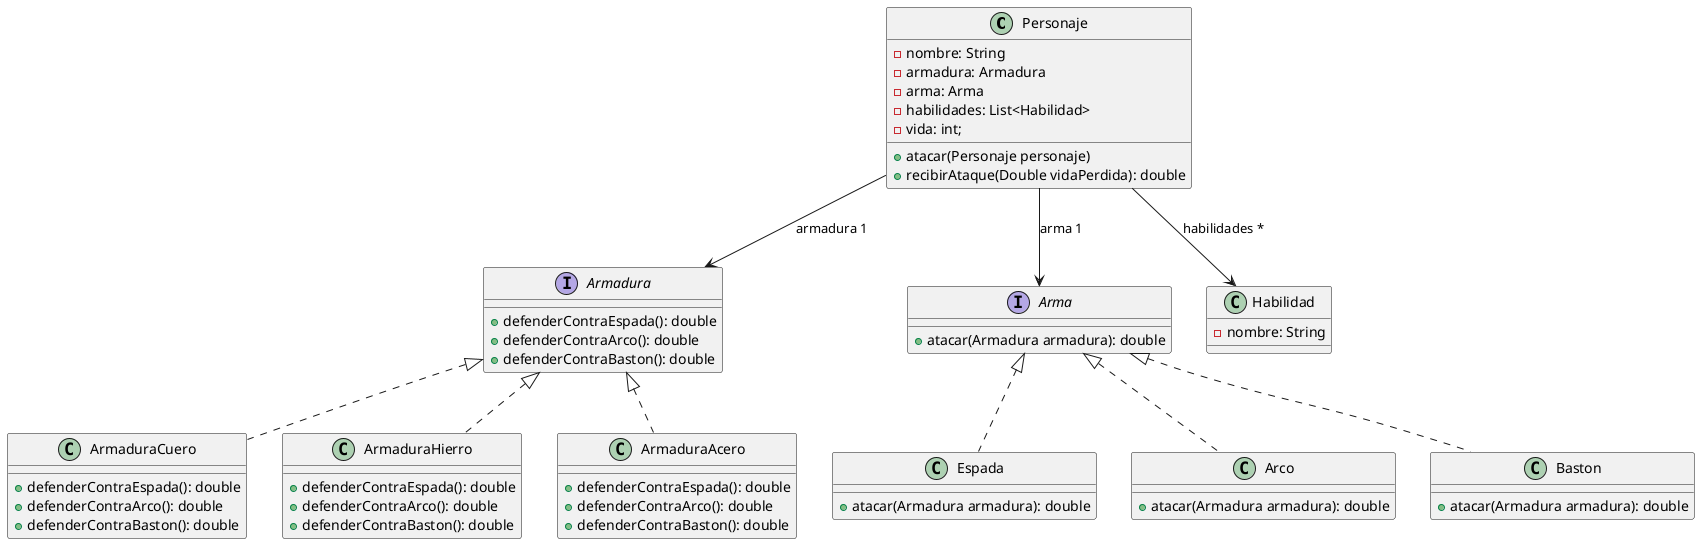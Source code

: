 @startuml

class Personaje {
    -nombre: String
    -armadura: Armadura
    -arma: Arma
    -habilidades: List<Habilidad>
    -vida: int;

    +atacar(Personaje personaje)
    +recibirAtaque(Double vidaPerdida): double
}

interface Armadura {
    +defenderContraEspada(): double
    +defenderContraArco(): double
    +defenderContraBaston(): double
}

class ArmaduraCuero implements Armadura {
    +defenderContraEspada(): double
    +defenderContraArco(): double
    +defenderContraBaston(): double
}

class ArmaduraHierro implements Armadura {
    +defenderContraEspada(): double
    +defenderContraArco(): double
    +defenderContraBaston(): double
}

class ArmaduraAcero implements Armadura {
    +defenderContraEspada(): double
    +defenderContraArco(): double
    +defenderContraBaston(): double
}

interface Arma {
    +atacar(Armadura armadura): double
}

class Espada implements Arma {
    +atacar(Armadura armadura): double
}

class Arco implements Arma {
    +atacar(Armadura armadura): double
}

class Baston implements Arma {
    +atacar(Armadura armadura): double
}

class Habilidad {
    -nombre: String
}

Personaje -down-> Armadura: armadura 1
Personaje -down-> Arma: arma 1
Personaje -down-> Habilidad: habilidades *

@enduml